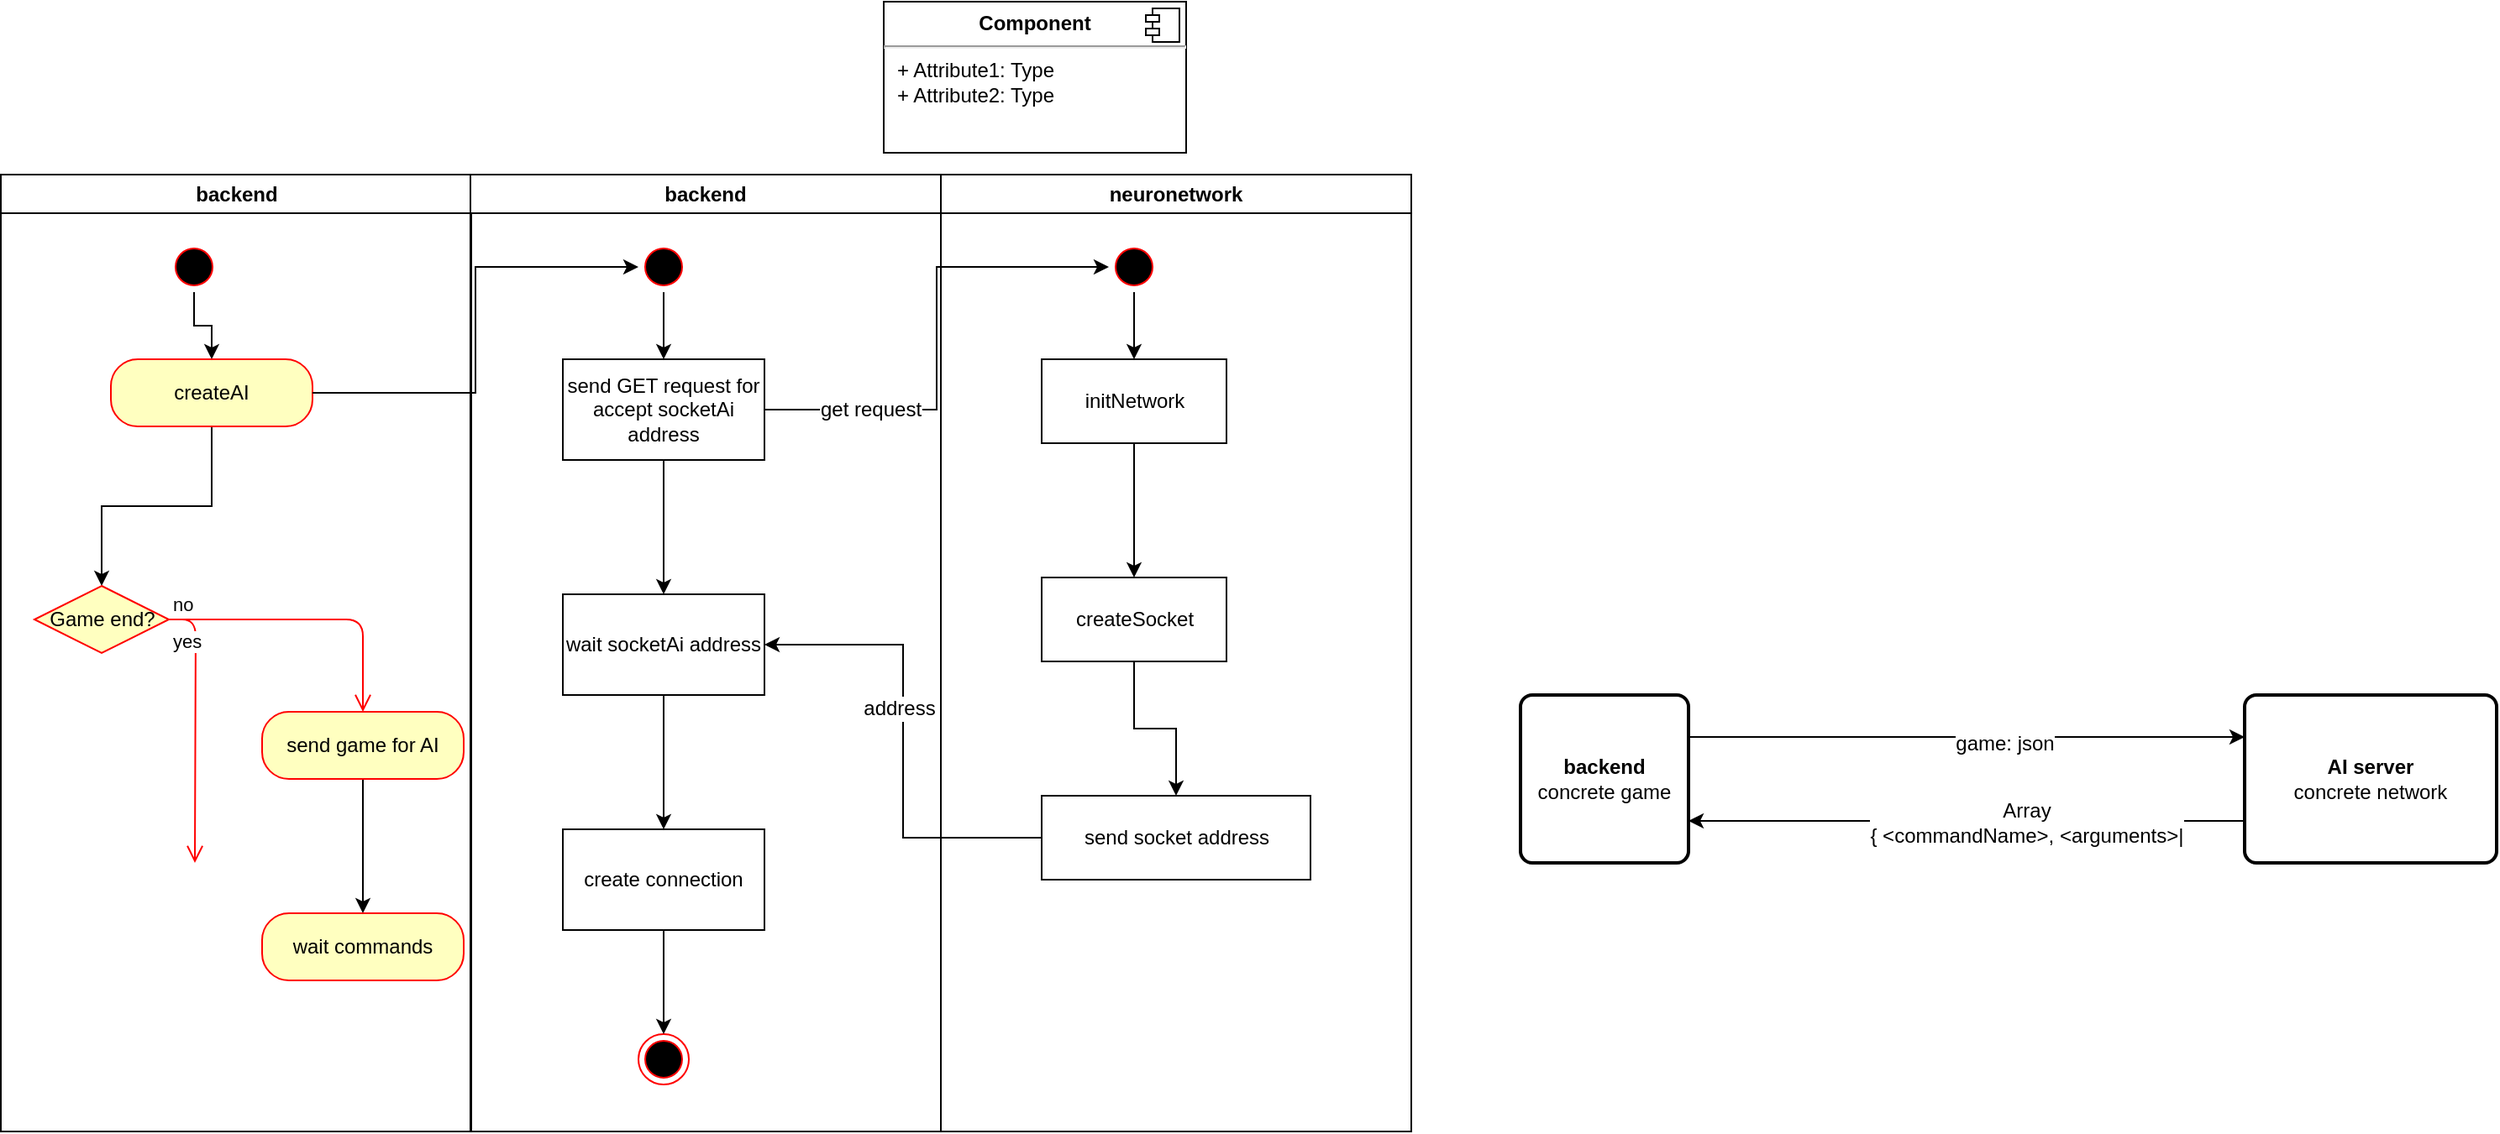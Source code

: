 <mxfile version="11.1.4" type="github"><diagram name="Page-1" id="e7e014a7-5840-1c2e-5031-d8a46d1fe8dd"><mxGraphModel dx="1144" dy="637" grid="1" gridSize="10" guides="1" tooltips="1" connect="1" arrows="1" fold="1" page="1" pageScale="1" pageWidth="1169" pageHeight="826" background="#ffffff" math="0" shadow="0"><root><mxCell id="0"/><mxCell id="1" parent="0"/><mxCell id="2" value="backend" style="swimlane;whiteSpace=wrap" parent="1" vertex="1"><mxGeometry x="164.5" y="128" width="280" height="570" as="geometry"><mxRectangle x="164.5" y="128" width="90" height="23" as="alternateBounds"/></mxGeometry></mxCell><mxCell id="yL_JFFjhG_aN3IOEwdxq-67" style="edgeStyle=orthogonalEdgeStyle;rounded=0;orthogonalLoop=1;jettySize=auto;html=1;exitX=0.5;exitY=1;exitDx=0;exitDy=0;entryX=0.5;entryY=0;entryDx=0;entryDy=0;" edge="1" parent="2" source="5" target="yL_JFFjhG_aN3IOEwdxq-65"><mxGeometry relative="1" as="geometry"/></mxCell><mxCell id="5" value="" style="ellipse;shape=startState;fillColor=#000000;strokeColor=#ff0000;" parent="2" vertex="1"><mxGeometry x="100" y="40" width="30" height="30" as="geometry"/></mxCell><mxCell id="yL_JFFjhG_aN3IOEwdxq-70" value="" style="edgeStyle=orthogonalEdgeStyle;rounded=0;orthogonalLoop=1;jettySize=auto;html=1;entryX=0.5;entryY=0;entryDx=0;entryDy=0;" edge="1" parent="2" source="yL_JFFjhG_aN3IOEwdxq-65" target="yL_JFFjhG_aN3IOEwdxq-71"><mxGeometry relative="1" as="geometry"/></mxCell><mxCell id="yL_JFFjhG_aN3IOEwdxq-65" value="createAI" style="rounded=1;whiteSpace=wrap;html=1;arcSize=40;fontColor=#000000;fillColor=#ffffc0;strokeColor=#ff0000;" vertex="1" parent="2"><mxGeometry x="65.5" y="110" width="120" height="40" as="geometry"/></mxCell><mxCell id="yL_JFFjhG_aN3IOEwdxq-71" value="Game end?" style="rhombus;whiteSpace=wrap;html=1;fillColor=#ffffc0;strokeColor=#ff0000;" vertex="1" parent="2"><mxGeometry x="20" y="245" width="80" height="40" as="geometry"/></mxCell><mxCell id="yL_JFFjhG_aN3IOEwdxq-72" value="no" style="edgeStyle=orthogonalEdgeStyle;html=1;align=left;verticalAlign=bottom;endArrow=open;endSize=8;strokeColor=#ff0000;" edge="1" source="yL_JFFjhG_aN3IOEwdxq-71" parent="2" target="yL_JFFjhG_aN3IOEwdxq-74"><mxGeometry x="-1" relative="1" as="geometry"><mxPoint x="255.5" y="330" as="targetPoint"/></mxGeometry></mxCell><mxCell id="yL_JFFjhG_aN3IOEwdxq-73" value="yes" style="edgeStyle=orthogonalEdgeStyle;html=1;align=left;verticalAlign=top;endArrow=open;endSize=8;strokeColor=#ff0000;" edge="1" source="yL_JFFjhG_aN3IOEwdxq-71" parent="2"><mxGeometry x="-1" relative="1" as="geometry"><mxPoint x="115.5" y="410" as="targetPoint"/></mxGeometry></mxCell><mxCell id="yL_JFFjhG_aN3IOEwdxq-79" value="" style="edgeStyle=orthogonalEdgeStyle;rounded=0;orthogonalLoop=1;jettySize=auto;html=1;" edge="1" parent="2" source="yL_JFFjhG_aN3IOEwdxq-74" target="yL_JFFjhG_aN3IOEwdxq-78"><mxGeometry relative="1" as="geometry"/></mxCell><mxCell id="yL_JFFjhG_aN3IOEwdxq-74" value="send game for AI" style="rounded=1;whiteSpace=wrap;html=1;arcSize=40;fontColor=#000000;fillColor=#ffffc0;strokeColor=#ff0000;" vertex="1" parent="2"><mxGeometry x="155.5" y="320" width="120" height="40" as="geometry"/></mxCell><mxCell id="yL_JFFjhG_aN3IOEwdxq-78" value="wait commands" style="rounded=1;whiteSpace=wrap;html=1;arcSize=40;fontColor=#000000;fillColor=#ffffc0;strokeColor=#ff0000;" vertex="1" parent="2"><mxGeometry x="155.5" y="440" width="120" height="40" as="geometry"/></mxCell><mxCell id="4NH9-BuD7n8R8RQOpARy-46" value="backend" style="swimlane;whiteSpace=wrap" parent="1" vertex="1"><mxGeometry x="444" y="128" width="280" height="570" as="geometry"><mxRectangle x="164.5" y="128" width="90" height="23" as="alternateBounds"/></mxGeometry></mxCell><mxCell id="yL_JFFjhG_aN3IOEwdxq-14" style="edgeStyle=orthogonalEdgeStyle;rounded=0;orthogonalLoop=1;jettySize=auto;html=1;exitX=0.5;exitY=1;exitDx=0;exitDy=0;" edge="1" parent="4NH9-BuD7n8R8RQOpARy-46" source="4NH9-BuD7n8R8RQOpARy-47" target="yL_JFFjhG_aN3IOEwdxq-13"><mxGeometry relative="1" as="geometry"/></mxCell><mxCell id="4NH9-BuD7n8R8RQOpARy-47" value="" style="ellipse;shape=startState;fillColor=#000000;strokeColor=#ff0000;" parent="4NH9-BuD7n8R8RQOpARy-46" vertex="1"><mxGeometry x="100" y="40" width="30" height="30" as="geometry"/></mxCell><mxCell id="yL_JFFjhG_aN3IOEwdxq-58" value="" style="edgeStyle=orthogonalEdgeStyle;rounded=0;orthogonalLoop=1;jettySize=auto;html=1;" edge="1" parent="4NH9-BuD7n8R8RQOpARy-46" source="yL_JFFjhG_aN3IOEwdxq-13" target="yL_JFFjhG_aN3IOEwdxq-57"><mxGeometry relative="1" as="geometry"/></mxCell><mxCell id="yL_JFFjhG_aN3IOEwdxq-13" value="send GET request for accept socketAi address" style="rounded=0;whiteSpace=wrap;html=1;" vertex="1" parent="4NH9-BuD7n8R8RQOpARy-46"><mxGeometry x="55" y="110" width="120" height="60" as="geometry"/></mxCell><mxCell id="yL_JFFjhG_aN3IOEwdxq-61" value="" style="edgeStyle=orthogonalEdgeStyle;rounded=0;orthogonalLoop=1;jettySize=auto;html=1;" edge="1" parent="4NH9-BuD7n8R8RQOpARy-46" source="yL_JFFjhG_aN3IOEwdxq-57" target="yL_JFFjhG_aN3IOEwdxq-60"><mxGeometry relative="1" as="geometry"/></mxCell><mxCell id="yL_JFFjhG_aN3IOEwdxq-57" value="wait socketAi address " style="rounded=0;whiteSpace=wrap;html=1;" vertex="1" parent="4NH9-BuD7n8R8RQOpARy-46"><mxGeometry x="55" y="250" width="120" height="60" as="geometry"/></mxCell><mxCell id="yL_JFFjhG_aN3IOEwdxq-60" value="create connection" style="rounded=0;whiteSpace=wrap;html=1;" vertex="1" parent="4NH9-BuD7n8R8RQOpARy-46"><mxGeometry x="55" y="390" width="120" height="60" as="geometry"/></mxCell><mxCell id="yL_JFFjhG_aN3IOEwdxq-63" value="" style="ellipse;html=1;shape=endState;fillColor=#000000;strokeColor=#ff0000;" vertex="1" parent="4NH9-BuD7n8R8RQOpARy-46"><mxGeometry x="100" y="512" width="30" height="30" as="geometry"/></mxCell><mxCell id="yL_JFFjhG_aN3IOEwdxq-62" style="edgeStyle=orthogonalEdgeStyle;rounded=0;orthogonalLoop=1;jettySize=auto;html=1;exitX=0.5;exitY=1;exitDx=0;exitDy=0;entryX=0.5;entryY=0;entryDx=0;entryDy=0;" edge="1" parent="4NH9-BuD7n8R8RQOpARy-46" source="yL_JFFjhG_aN3IOEwdxq-60" target="yL_JFFjhG_aN3IOEwdxq-63"><mxGeometry relative="1" as="geometry"><mxPoint x="115" y="502" as="targetPoint"/></mxGeometry></mxCell><mxCell id="4NH9-BuD7n8R8RQOpARy-54" value="&lt;p style=&quot;margin:0px;margin-top:6px;text-align:center;&quot;&gt;&lt;b&gt;Component&lt;/b&gt;&lt;/p&gt;&lt;hr/&gt;&lt;p style=&quot;margin:0px;margin-left:8px;&quot;&gt;+ Attribute1: Type&lt;br/&gt;+ Attribute2: Type&lt;/p&gt;" style="align=left;overflow=fill;html=1;" parent="1" vertex="1"><mxGeometry x="690" y="25" width="180" height="90" as="geometry"/></mxCell><mxCell id="4NH9-BuD7n8R8RQOpARy-55" value="" style="shape=component;jettyWidth=8;jettyHeight=4;" parent="4NH9-BuD7n8R8RQOpARy-54" vertex="1"><mxGeometry x="1" width="20" height="20" relative="1" as="geometry"><mxPoint x="-24" y="4" as="offset"/></mxGeometry></mxCell><mxCell id="yL_JFFjhG_aN3IOEwdxq-12" style="edgeStyle=orthogonalEdgeStyle;rounded=0;orthogonalLoop=1;jettySize=auto;html=1;entryX=0;entryY=0.5;entryDx=0;entryDy=0;exitX=1;exitY=0.5;exitDx=0;exitDy=0;" edge="1" parent="1" source="yL_JFFjhG_aN3IOEwdxq-65" target="4NH9-BuD7n8R8RQOpARy-47"><mxGeometry relative="1" as="geometry"><mxPoint x="380" y="263" as="sourcePoint"/></mxGeometry></mxCell><mxCell id="yL_JFFjhG_aN3IOEwdxq-15" value="neuronetwork" style="swimlane;whiteSpace=wrap" vertex="1" parent="1"><mxGeometry x="724" y="128" width="280" height="570" as="geometry"><mxRectangle x="164.5" y="128" width="90" height="23" as="alternateBounds"/></mxGeometry></mxCell><mxCell id="yL_JFFjhG_aN3IOEwdxq-16" style="edgeStyle=orthogonalEdgeStyle;rounded=0;orthogonalLoop=1;jettySize=auto;html=1;exitX=0.5;exitY=1;exitDx=0;exitDy=0;" edge="1" parent="yL_JFFjhG_aN3IOEwdxq-15" source="yL_JFFjhG_aN3IOEwdxq-17" target="yL_JFFjhG_aN3IOEwdxq-21"><mxGeometry relative="1" as="geometry"><mxPoint x="115" y="110" as="targetPoint"/></mxGeometry></mxCell><mxCell id="yL_JFFjhG_aN3IOEwdxq-17" value="" style="ellipse;shape=startState;fillColor=#000000;strokeColor=#ff0000;" vertex="1" parent="yL_JFFjhG_aN3IOEwdxq-15"><mxGeometry x="100" y="40" width="30" height="30" as="geometry"/></mxCell><mxCell id="yL_JFFjhG_aN3IOEwdxq-31" value="" style="edgeStyle=orthogonalEdgeStyle;rounded=0;orthogonalLoop=1;jettySize=auto;html=1;" edge="1" parent="yL_JFFjhG_aN3IOEwdxq-15" source="yL_JFFjhG_aN3IOEwdxq-21" target="yL_JFFjhG_aN3IOEwdxq-30"><mxGeometry relative="1" as="geometry"/></mxCell><mxCell id="yL_JFFjhG_aN3IOEwdxq-21" value="initNetwork" style="html=1;" vertex="1" parent="yL_JFFjhG_aN3IOEwdxq-15"><mxGeometry x="60" y="110" width="110" height="50" as="geometry"/></mxCell><mxCell id="yL_JFFjhG_aN3IOEwdxq-53" value="" style="edgeStyle=orthogonalEdgeStyle;rounded=0;orthogonalLoop=1;jettySize=auto;html=1;" edge="1" parent="yL_JFFjhG_aN3IOEwdxq-15" source="yL_JFFjhG_aN3IOEwdxq-30" target="yL_JFFjhG_aN3IOEwdxq-52"><mxGeometry relative="1" as="geometry"/></mxCell><mxCell id="yL_JFFjhG_aN3IOEwdxq-30" value="createSocket" style="html=1;" vertex="1" parent="yL_JFFjhG_aN3IOEwdxq-15"><mxGeometry x="60" y="240" width="110" height="50" as="geometry"/></mxCell><mxCell id="yL_JFFjhG_aN3IOEwdxq-52" value="send socket address" style="html=1;" vertex="1" parent="yL_JFFjhG_aN3IOEwdxq-15"><mxGeometry x="60" y="370" width="160" height="50" as="geometry"/></mxCell><mxCell id="yL_JFFjhG_aN3IOEwdxq-45" style="edgeStyle=orthogonalEdgeStyle;rounded=0;orthogonalLoop=1;jettySize=auto;html=1;exitX=1;exitY=0.25;exitDx=0;exitDy=0;entryX=0;entryY=0.25;entryDx=0;entryDy=0;" edge="1" parent="1" source="yL_JFFjhG_aN3IOEwdxq-44" target="yL_JFFjhG_aN3IOEwdxq-46"><mxGeometry relative="1" as="geometry"><mxPoint x="1270" y="457" as="targetPoint"/></mxGeometry></mxCell><mxCell id="yL_JFFjhG_aN3IOEwdxq-47" value="game: json" style="text;html=1;resizable=0;points=[];align=center;verticalAlign=middle;labelBackgroundColor=#ffffff;" vertex="1" connectable="0" parent="yL_JFFjhG_aN3IOEwdxq-45"><mxGeometry x="0.133" y="-4" relative="1" as="geometry"><mxPoint as="offset"/></mxGeometry></mxCell><mxCell id="yL_JFFjhG_aN3IOEwdxq-44" value="&lt;div&gt;&lt;b&gt;backend&lt;/b&gt;&lt;/div&gt;&lt;div&gt;concrete game&lt;br&gt;&lt;/div&gt;" style="rounded=1;whiteSpace=wrap;html=1;absoluteArcSize=1;arcSize=14;strokeWidth=2;" vertex="1" parent="1"><mxGeometry x="1069" y="438" width="100" height="100" as="geometry"/></mxCell><mxCell id="yL_JFFjhG_aN3IOEwdxq-48" style="edgeStyle=orthogonalEdgeStyle;rounded=0;orthogonalLoop=1;jettySize=auto;html=1;exitX=0;exitY=0.75;exitDx=0;exitDy=0;entryX=1;entryY=0.75;entryDx=0;entryDy=0;" edge="1" parent="1" source="yL_JFFjhG_aN3IOEwdxq-46" target="yL_JFFjhG_aN3IOEwdxq-44"><mxGeometry relative="1" as="geometry"/></mxCell><mxCell id="yL_JFFjhG_aN3IOEwdxq-49" value="&lt;div&gt;Array&lt;/div&gt;&lt;div&gt;{ &amp;lt;commandName&amp;gt;, &amp;lt;arguments&amp;gt;|&lt;/div&gt;" style="text;html=1;resizable=0;points=[];align=center;verticalAlign=middle;labelBackgroundColor=#ffffff;" vertex="1" connectable="0" parent="yL_JFFjhG_aN3IOEwdxq-48"><mxGeometry x="-0.211" y="1" relative="1" as="geometry"><mxPoint as="offset"/></mxGeometry></mxCell><mxCell id="yL_JFFjhG_aN3IOEwdxq-46" value="&lt;div&gt;&lt;b&gt;AI server&lt;br&gt;&lt;/b&gt;&lt;/div&gt;&lt;div&gt;concrete network&lt;/div&gt;" style="rounded=1;whiteSpace=wrap;html=1;absoluteArcSize=1;arcSize=14;strokeWidth=2;" vertex="1" parent="1"><mxGeometry x="1500" y="438" width="150" height="100" as="geometry"/></mxCell><mxCell id="yL_JFFjhG_aN3IOEwdxq-50" style="edgeStyle=orthogonalEdgeStyle;rounded=0;orthogonalLoop=1;jettySize=auto;html=1;exitX=1;exitY=0.5;exitDx=0;exitDy=0;entryX=0;entryY=0.5;entryDx=0;entryDy=0;" edge="1" parent="1" source="yL_JFFjhG_aN3IOEwdxq-13" target="yL_JFFjhG_aN3IOEwdxq-17"><mxGeometry relative="1" as="geometry"/></mxCell><mxCell id="yL_JFFjhG_aN3IOEwdxq-51" value="get request" style="text;html=1;resizable=0;points=[];align=center;verticalAlign=middle;labelBackgroundColor=#ffffff;" vertex="1" connectable="0" parent="yL_JFFjhG_aN3IOEwdxq-50"><mxGeometry x="-0.566" relative="1" as="geometry"><mxPoint as="offset"/></mxGeometry></mxCell><mxCell id="yL_JFFjhG_aN3IOEwdxq-54" style="edgeStyle=orthogonalEdgeStyle;rounded=0;orthogonalLoop=1;jettySize=auto;html=1;entryX=1;entryY=0.5;entryDx=0;entryDy=0;" edge="1" parent="1" source="yL_JFFjhG_aN3IOEwdxq-52" target="yL_JFFjhG_aN3IOEwdxq-57"><mxGeometry relative="1" as="geometry"/></mxCell><mxCell id="yL_JFFjhG_aN3IOEwdxq-55" value="address" style="text;html=1;resizable=0;points=[];align=center;verticalAlign=middle;labelBackgroundColor=#ffffff;" vertex="1" connectable="0" parent="yL_JFFjhG_aN3IOEwdxq-54"><mxGeometry x="0.141" y="3" relative="1" as="geometry"><mxPoint as="offset"/></mxGeometry></mxCell></root></mxGraphModel></diagram></mxfile>